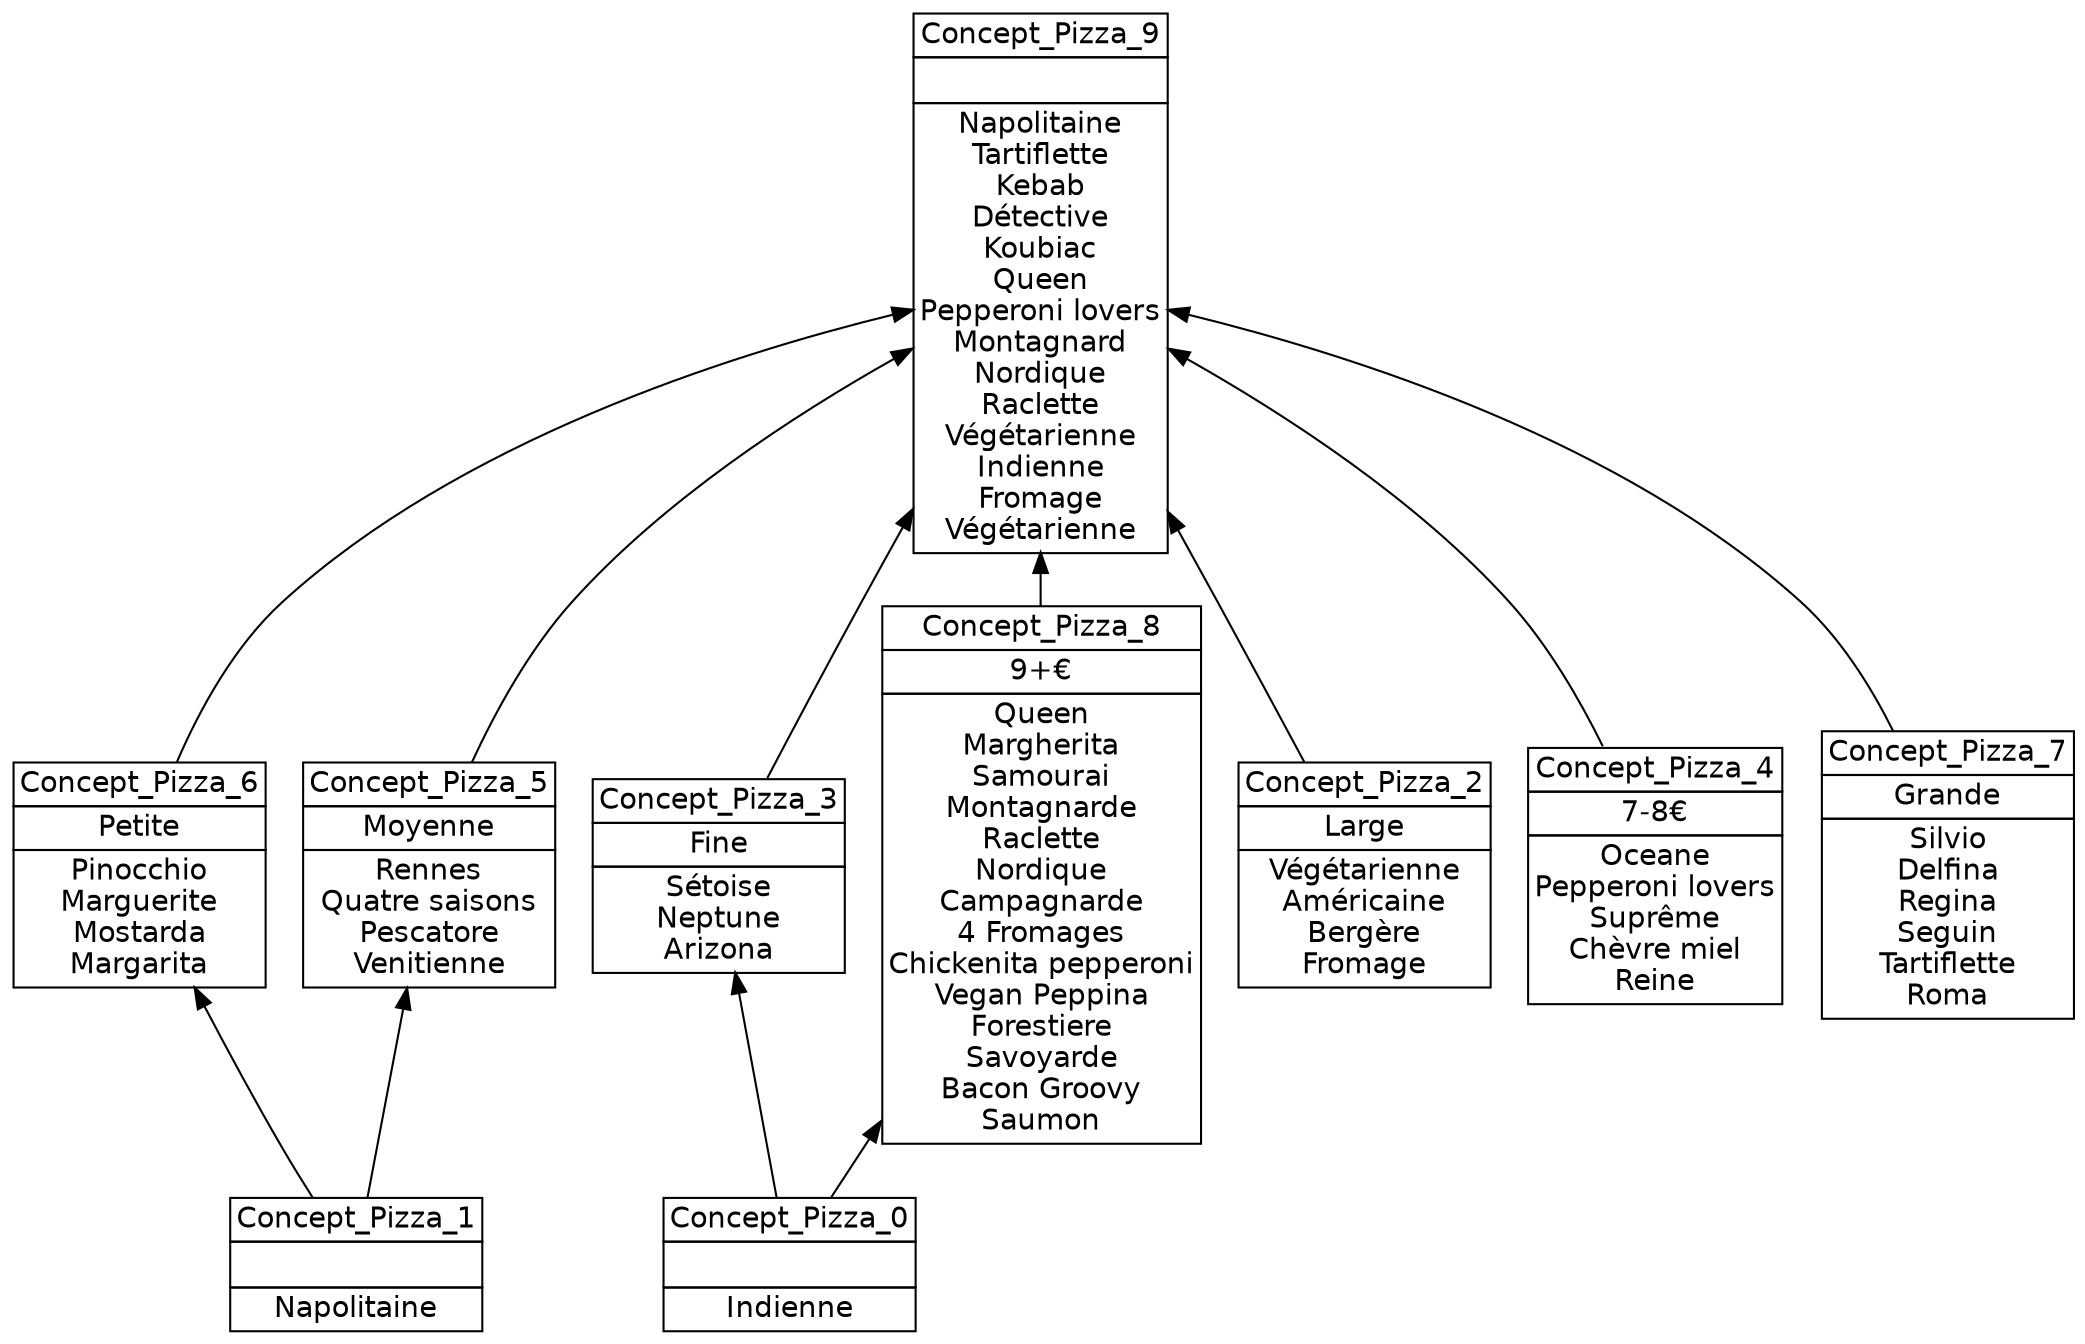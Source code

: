 digraph G { 
	rankdir=BT;
	margin=0;
	node [margin="0.03,0.03",fontname="DejaVu Sans"];
	ranksep=0.3;
	nodesep=0.2;
//graph[label="name:Pizza,concept number:10,object number:56,attribute number:7"
4 [shape=none,label=<<table border="0" cellborder="1" cellspacing="0" port="p"><tr><td>Concept_Pizza_1</td></tr><tr><td><br/></td></tr><tr><td>Napolitaine<br/></td></tr></table>>];
1 [shape=none,label=<<table border="0" cellborder="1" cellspacing="0" port="p"><tr><td>Concept_Pizza_3</td></tr><tr><td>Fine<br/></td></tr><tr><td>Sétoise<br/>Neptune<br/>Arizona<br/></td></tr></table>>];
2 [shape=none,label=<<table border="0" cellborder="1" cellspacing="0" port="p"><tr><td>Concept_Pizza_2</td></tr><tr><td>Large<br/></td></tr><tr><td>Végétarienne<br/>Américaine<br/>Bergère<br/>Fromage<br/></td></tr></table>>];
3 [shape=none,label=<<table border="0" cellborder="1" cellspacing="0" port="p"><tr><td>Concept_Pizza_6</td></tr><tr><td>Petite<br/></td></tr><tr><td>Pinocchio<br/>Marguerite<br/>Mostarda<br/>Margarita<br/></td></tr></table>>];
5 [shape=none,label=<<table border="0" cellborder="1" cellspacing="0" port="p"><tr><td>Concept_Pizza_5</td></tr><tr><td>Moyenne<br/></td></tr><tr><td>Rennes<br/>Quatre saisons<br/>Pescatore<br/>Venitienne<br/></td></tr></table>>];
7 [shape=none,label=<<table border="0" cellborder="1" cellspacing="0" port="p"><tr><td>Concept_Pizza_4</td></tr><tr><td>7-8€<br/></td></tr><tr><td>Oceane<br/>Pepperoni lovers<br/>Suprême<br/>Chèvre miel<br/>Reine<br/></td></tr></table>>];
6 [shape=none,label=<<table border="0" cellborder="1" cellspacing="0" port="p"><tr><td>Concept_Pizza_7</td></tr><tr><td>Grande<br/></td></tr><tr><td>Silvio<br/>Delfina<br/>Regina<br/>Seguin<br/>Tartiflette<br/>Roma<br/></td></tr></table>>];
0 [shape=none,label=<<table border="0" cellborder="1" cellspacing="0" port="p"><tr><td>Concept_Pizza_9</td></tr><tr><td><br/></td></tr><tr><td>Napolitaine<br/>Tartiflette<br/>Kebab<br/>Détective<br/>Koubiac<br/>Queen<br/>Pepperoni lovers<br/>Montagnard<br/>Nordique<br/>Raclette<br/>Végétarienne<br/>Indienne<br/>Fromage<br/>Végétarienne<br/></td></tr></table>>];
8 [shape=none,label=<<table border="0" cellborder="1" cellspacing="0" port="p"><tr><td>Concept_Pizza_0</td></tr><tr><td><br/></td></tr><tr><td>Indienne<br/></td></tr></table>>];
9 [shape=none,label=<<table border="0" cellborder="1" cellspacing="0" port="p"><tr><td>Concept_Pizza_8</td></tr><tr><td>9+€<br/></td></tr><tr><td>Queen<br/>Margherita<br/>Samourai<br/>Montagnarde<br/>Raclette<br/>Nordique<br/>Campagnarde<br/>4 Fromages<br/>Chickenita pepperoni<br/>Vegan Peppina<br/>Forestiere<br/>Savoyarde<br/>Bacon Groovy<br/>Saumon<br/></td></tr></table>>];
	8:p -> 1:p
	4:p -> 3:p
	4:p -> 5:p
	7:p -> 0:p
	1:p -> 0:p
	3:p -> 0:p
	5:p -> 0:p
	6:p -> 0:p
	2:p -> 0:p
	9:p -> 0:p
	8:p -> 9:p
}